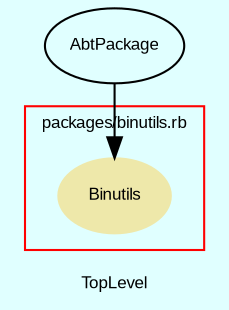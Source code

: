 digraph TopLevel {
    compound = true
    bgcolor = lightcyan1
    fontname = Arial
    fontsize = 8
    label = "TopLevel"
    node [
        fontname = Arial,
        fontsize = 8,
        color = black
    ]

    subgraph cluster_19 {
        fontname = Arial
        color = red
        label = "packages/binutils.rb"
        Binutils [
            fontcolor = black,
            URL = "classes/Binutils.html",
            shape = ellipse,
            color = palegoldenrod,
            style = filled,
            label = "Binutils"
        ]

    }

    AbtPackage [
        URL = "classes/AbtPackage.html",
        label = "AbtPackage"
    ]

    AbtPackage -> Binutils [

    ]

}

